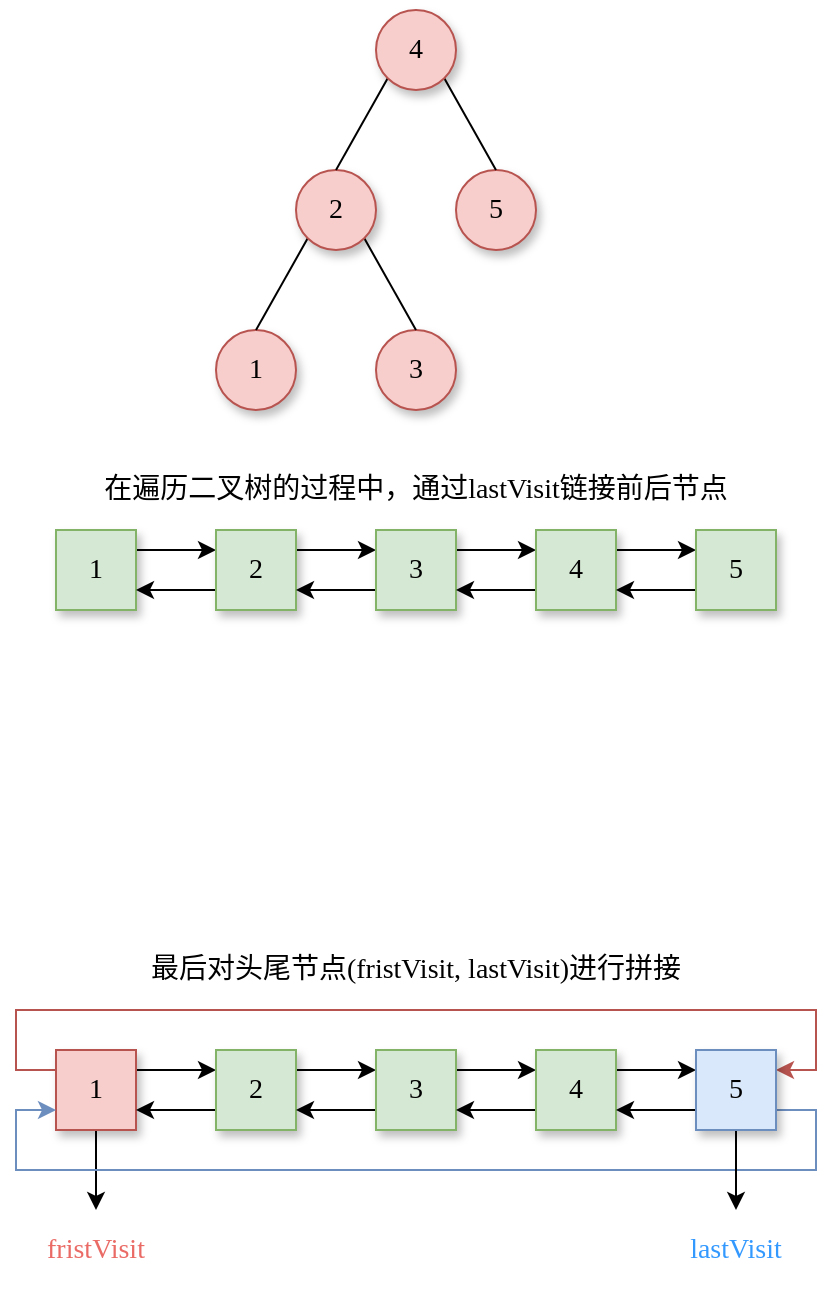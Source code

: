 <mxfile version="16.1.0" type="github">
  <diagram id="ih9pleKSEQteRKPzQB1U" name="第 1 页">
    <mxGraphModel dx="1042" dy="547" grid="1" gridSize="10" guides="1" tooltips="1" connect="1" arrows="1" fold="1" page="1" pageScale="1" pageWidth="827" pageHeight="1169" background="#ffffff" math="0" shadow="0">
      <root>
        <mxCell id="0" />
        <mxCell id="1" parent="0" />
        <mxCell id="TT5LCEEZez6pTTRrhasZ-1" value="&lt;font style=&quot;font-size: 14px&quot; face=&quot;Comic Sans MS&quot;&gt;1&lt;/font&gt;" style="ellipse;whiteSpace=wrap;html=1;aspect=fixed;fillColor=#f8cecc;strokeColor=#b85450;shadow=1;" vertex="1" parent="1">
          <mxGeometry x="240" y="280" width="40" height="40" as="geometry" />
        </mxCell>
        <mxCell id="TT5LCEEZez6pTTRrhasZ-2" value="&lt;font style=&quot;font-size: 14px&quot; face=&quot;Comic Sans MS&quot;&gt;3&lt;/font&gt;" style="ellipse;whiteSpace=wrap;html=1;aspect=fixed;fillColor=#f8cecc;strokeColor=#b85450;shadow=1;" vertex="1" parent="1">
          <mxGeometry x="320" y="280" width="40" height="40" as="geometry" />
        </mxCell>
        <mxCell id="TT5LCEEZez6pTTRrhasZ-8" style="edgeStyle=none;rounded=0;orthogonalLoop=1;jettySize=auto;html=1;exitX=0;exitY=1;exitDx=0;exitDy=0;entryX=0.5;entryY=0;entryDx=0;entryDy=0;endArrow=none;endFill=0;" edge="1" parent="1" source="TT5LCEEZez6pTTRrhasZ-3" target="TT5LCEEZez6pTTRrhasZ-1">
          <mxGeometry relative="1" as="geometry" />
        </mxCell>
        <mxCell id="TT5LCEEZez6pTTRrhasZ-9" style="edgeStyle=none;rounded=0;orthogonalLoop=1;jettySize=auto;html=1;exitX=1;exitY=1;exitDx=0;exitDy=0;entryX=0.5;entryY=0;entryDx=0;entryDy=0;endArrow=none;endFill=0;" edge="1" parent="1" source="TT5LCEEZez6pTTRrhasZ-3" target="TT5LCEEZez6pTTRrhasZ-2">
          <mxGeometry relative="1" as="geometry" />
        </mxCell>
        <mxCell id="TT5LCEEZez6pTTRrhasZ-3" value="&lt;font face=&quot;Comic Sans MS&quot; style=&quot;font-size: 14px&quot;&gt;2&lt;/font&gt;" style="ellipse;whiteSpace=wrap;html=1;aspect=fixed;fillColor=#f8cecc;strokeColor=#b85450;shadow=1;" vertex="1" parent="1">
          <mxGeometry x="280" y="200" width="40" height="40" as="geometry" />
        </mxCell>
        <mxCell id="TT5LCEEZez6pTTRrhasZ-4" value="&lt;font style=&quot;font-size: 14px&quot; face=&quot;Comic Sans MS&quot;&gt;5&lt;/font&gt;" style="ellipse;whiteSpace=wrap;html=1;aspect=fixed;fillColor=#f8cecc;strokeColor=#b85450;shadow=1;" vertex="1" parent="1">
          <mxGeometry x="360" y="200" width="40" height="40" as="geometry" />
        </mxCell>
        <mxCell id="TT5LCEEZez6pTTRrhasZ-6" style="rounded=0;orthogonalLoop=1;jettySize=auto;html=1;exitX=0;exitY=1;exitDx=0;exitDy=0;entryX=0.5;entryY=0;entryDx=0;entryDy=0;endArrow=none;endFill=0;" edge="1" parent="1" source="TT5LCEEZez6pTTRrhasZ-5" target="TT5LCEEZez6pTTRrhasZ-3">
          <mxGeometry relative="1" as="geometry" />
        </mxCell>
        <mxCell id="TT5LCEEZez6pTTRrhasZ-7" style="edgeStyle=none;rounded=0;orthogonalLoop=1;jettySize=auto;html=1;exitX=1;exitY=1;exitDx=0;exitDy=0;entryX=0.5;entryY=0;entryDx=0;entryDy=0;endArrow=none;endFill=0;" edge="1" parent="1" source="TT5LCEEZez6pTTRrhasZ-5" target="TT5LCEEZez6pTTRrhasZ-4">
          <mxGeometry relative="1" as="geometry" />
        </mxCell>
        <mxCell id="TT5LCEEZez6pTTRrhasZ-5" value="&lt;font style=&quot;font-size: 14px&quot; face=&quot;Comic Sans MS&quot;&gt;4&lt;/font&gt;" style="ellipse;whiteSpace=wrap;html=1;aspect=fixed;fillColor=#f8cecc;strokeColor=#b85450;shadow=1;" vertex="1" parent="1">
          <mxGeometry x="320" y="120" width="40" height="40" as="geometry" />
        </mxCell>
        <mxCell id="TT5LCEEZez6pTTRrhasZ-15" style="edgeStyle=none;rounded=0;orthogonalLoop=1;jettySize=auto;html=1;exitX=1;exitY=0.25;exitDx=0;exitDy=0;entryX=0;entryY=0.25;entryDx=0;entryDy=0;fontFamily=Comic Sans MS;fontSize=14;endArrow=classic;endFill=1;startArrow=none;startFill=0;" edge="1" parent="1" source="TT5LCEEZez6pTTRrhasZ-10" target="TT5LCEEZez6pTTRrhasZ-11">
          <mxGeometry relative="1" as="geometry" />
        </mxCell>
        <mxCell id="TT5LCEEZez6pTTRrhasZ-10" value="1" style="rounded=0;whiteSpace=wrap;html=1;shadow=1;fontFamily=Comic Sans MS;fontSize=14;fillColor=#d5e8d4;strokeColor=#82b366;" vertex="1" parent="1">
          <mxGeometry x="160" y="380" width="40" height="40" as="geometry" />
        </mxCell>
        <mxCell id="TT5LCEEZez6pTTRrhasZ-16" style="edgeStyle=none;rounded=0;orthogonalLoop=1;jettySize=auto;html=1;exitX=0;exitY=0.75;exitDx=0;exitDy=0;entryX=1;entryY=0.75;entryDx=0;entryDy=0;fontFamily=Comic Sans MS;fontSize=14;startArrow=none;startFill=0;endArrow=classic;endFill=1;" edge="1" parent="1" source="TT5LCEEZez6pTTRrhasZ-11" target="TT5LCEEZez6pTTRrhasZ-10">
          <mxGeometry relative="1" as="geometry" />
        </mxCell>
        <mxCell id="TT5LCEEZez6pTTRrhasZ-17" style="edgeStyle=none;rounded=0;orthogonalLoop=1;jettySize=auto;html=1;exitX=1;exitY=0.25;exitDx=0;exitDy=0;entryX=0;entryY=0.25;entryDx=0;entryDy=0;fontFamily=Comic Sans MS;fontSize=14;startArrow=none;startFill=0;endArrow=classic;endFill=1;" edge="1" parent="1" source="TT5LCEEZez6pTTRrhasZ-11" target="TT5LCEEZez6pTTRrhasZ-12">
          <mxGeometry relative="1" as="geometry" />
        </mxCell>
        <mxCell id="TT5LCEEZez6pTTRrhasZ-11" value="2" style="rounded=0;whiteSpace=wrap;html=1;shadow=1;fontFamily=Comic Sans MS;fontSize=14;fillColor=#d5e8d4;strokeColor=#82b366;" vertex="1" parent="1">
          <mxGeometry x="240" y="380" width="40" height="40" as="geometry" />
        </mxCell>
        <mxCell id="TT5LCEEZez6pTTRrhasZ-18" style="edgeStyle=none;rounded=0;orthogonalLoop=1;jettySize=auto;html=1;exitX=0;exitY=0.75;exitDx=0;exitDy=0;entryX=1;entryY=0.75;entryDx=0;entryDy=0;fontFamily=Comic Sans MS;fontSize=14;startArrow=none;startFill=0;endArrow=classic;endFill=1;" edge="1" parent="1" source="TT5LCEEZez6pTTRrhasZ-12" target="TT5LCEEZez6pTTRrhasZ-11">
          <mxGeometry relative="1" as="geometry" />
        </mxCell>
        <mxCell id="TT5LCEEZez6pTTRrhasZ-19" style="edgeStyle=none;rounded=0;orthogonalLoop=1;jettySize=auto;html=1;exitX=1;exitY=0.25;exitDx=0;exitDy=0;entryX=0;entryY=0.25;entryDx=0;entryDy=0;fontFamily=Comic Sans MS;fontSize=14;startArrow=none;startFill=0;endArrow=classic;endFill=1;" edge="1" parent="1" source="TT5LCEEZez6pTTRrhasZ-12" target="TT5LCEEZez6pTTRrhasZ-13">
          <mxGeometry relative="1" as="geometry" />
        </mxCell>
        <mxCell id="TT5LCEEZez6pTTRrhasZ-12" value="3" style="rounded=0;whiteSpace=wrap;html=1;shadow=1;fontFamily=Comic Sans MS;fontSize=14;fillColor=#d5e8d4;strokeColor=#82b366;" vertex="1" parent="1">
          <mxGeometry x="320" y="380" width="40" height="40" as="geometry" />
        </mxCell>
        <mxCell id="TT5LCEEZez6pTTRrhasZ-20" style="edgeStyle=none;rounded=0;orthogonalLoop=1;jettySize=auto;html=1;exitX=0;exitY=0.75;exitDx=0;exitDy=0;entryX=1;entryY=0.75;entryDx=0;entryDy=0;fontFamily=Comic Sans MS;fontSize=14;startArrow=none;startFill=0;endArrow=classic;endFill=1;" edge="1" parent="1" source="TT5LCEEZez6pTTRrhasZ-13" target="TT5LCEEZez6pTTRrhasZ-12">
          <mxGeometry relative="1" as="geometry" />
        </mxCell>
        <mxCell id="TT5LCEEZez6pTTRrhasZ-21" style="edgeStyle=none;rounded=0;orthogonalLoop=1;jettySize=auto;html=1;exitX=1;exitY=0.25;exitDx=0;exitDy=0;entryX=0;entryY=0.25;entryDx=0;entryDy=0;fontFamily=Comic Sans MS;fontSize=14;startArrow=none;startFill=0;endArrow=classic;endFill=1;" edge="1" parent="1" source="TT5LCEEZez6pTTRrhasZ-13" target="TT5LCEEZez6pTTRrhasZ-14">
          <mxGeometry relative="1" as="geometry" />
        </mxCell>
        <mxCell id="TT5LCEEZez6pTTRrhasZ-13" value="4" style="rounded=0;whiteSpace=wrap;html=1;shadow=1;fontFamily=Comic Sans MS;fontSize=14;fillColor=#d5e8d4;strokeColor=#82b366;" vertex="1" parent="1">
          <mxGeometry x="400" y="380" width="40" height="40" as="geometry" />
        </mxCell>
        <mxCell id="TT5LCEEZez6pTTRrhasZ-22" style="edgeStyle=none;rounded=0;orthogonalLoop=1;jettySize=auto;html=1;exitX=0;exitY=0.75;exitDx=0;exitDy=0;entryX=1;entryY=0.75;entryDx=0;entryDy=0;fontFamily=Comic Sans MS;fontSize=14;startArrow=none;startFill=0;endArrow=classic;endFill=1;" edge="1" parent="1" source="TT5LCEEZez6pTTRrhasZ-14" target="TT5LCEEZez6pTTRrhasZ-13">
          <mxGeometry relative="1" as="geometry" />
        </mxCell>
        <mxCell id="TT5LCEEZez6pTTRrhasZ-14" value="5" style="rounded=0;whiteSpace=wrap;html=1;shadow=1;fontFamily=Comic Sans MS;fontSize=14;fillColor=#d5e8d4;strokeColor=#82b366;" vertex="1" parent="1">
          <mxGeometry x="480" y="380" width="40" height="40" as="geometry" />
        </mxCell>
        <mxCell id="TT5LCEEZez6pTTRrhasZ-23" style="edgeStyle=none;rounded=0;orthogonalLoop=1;jettySize=auto;html=1;exitX=1;exitY=0.25;exitDx=0;exitDy=0;entryX=0;entryY=0.25;entryDx=0;entryDy=0;fontFamily=Comic Sans MS;fontSize=14;endArrow=classic;endFill=1;startArrow=none;startFill=0;" edge="1" parent="1" source="TT5LCEEZez6pTTRrhasZ-24" target="TT5LCEEZez6pTTRrhasZ-27">
          <mxGeometry relative="1" as="geometry" />
        </mxCell>
        <mxCell id="TT5LCEEZez6pTTRrhasZ-38" style="edgeStyle=orthogonalEdgeStyle;rounded=0;orthogonalLoop=1;jettySize=auto;html=1;exitX=0;exitY=0.25;exitDx=0;exitDy=0;fontFamily=Comic Sans MS;fontSize=14;startArrow=none;startFill=0;endArrow=classic;endFill=1;entryX=1;entryY=0.25;entryDx=0;entryDy=0;fillColor=#f8cecc;strokeColor=#b85450;" edge="1" parent="1" source="TT5LCEEZez6pTTRrhasZ-24" target="TT5LCEEZez6pTTRrhasZ-35">
          <mxGeometry relative="1" as="geometry">
            <mxPoint x="620" y="620" as="targetPoint" />
            <Array as="points">
              <mxPoint x="140" y="650" />
              <mxPoint x="140" y="620" />
              <mxPoint x="540" y="620" />
              <mxPoint x="540" y="650" />
            </Array>
          </mxGeometry>
        </mxCell>
        <mxCell id="TT5LCEEZez6pTTRrhasZ-45" style="edgeStyle=orthogonalEdgeStyle;rounded=0;orthogonalLoop=1;jettySize=auto;html=1;exitX=0.5;exitY=1;exitDx=0;exitDy=0;entryX=0.5;entryY=0;entryDx=0;entryDy=0;fontFamily=Comic Sans MS;fontSize=14;fontColor=#3399FF;startArrow=none;startFill=0;endArrow=classic;endFill=1;" edge="1" parent="1" source="TT5LCEEZez6pTTRrhasZ-24" target="TT5LCEEZez6pTTRrhasZ-41">
          <mxGeometry relative="1" as="geometry" />
        </mxCell>
        <mxCell id="TT5LCEEZez6pTTRrhasZ-24" value="1" style="rounded=0;whiteSpace=wrap;html=1;shadow=1;fontFamily=Comic Sans MS;fontSize=14;fillColor=#f8cecc;strokeColor=#b85450;" vertex="1" parent="1">
          <mxGeometry x="160" y="640" width="40" height="40" as="geometry" />
        </mxCell>
        <mxCell id="TT5LCEEZez6pTTRrhasZ-25" style="edgeStyle=none;rounded=0;orthogonalLoop=1;jettySize=auto;html=1;exitX=0;exitY=0.75;exitDx=0;exitDy=0;entryX=1;entryY=0.75;entryDx=0;entryDy=0;fontFamily=Comic Sans MS;fontSize=14;startArrow=none;startFill=0;endArrow=classic;endFill=1;" edge="1" parent="1" source="TT5LCEEZez6pTTRrhasZ-27" target="TT5LCEEZez6pTTRrhasZ-24">
          <mxGeometry relative="1" as="geometry" />
        </mxCell>
        <mxCell id="TT5LCEEZez6pTTRrhasZ-26" style="edgeStyle=none;rounded=0;orthogonalLoop=1;jettySize=auto;html=1;exitX=1;exitY=0.25;exitDx=0;exitDy=0;entryX=0;entryY=0.25;entryDx=0;entryDy=0;fontFamily=Comic Sans MS;fontSize=14;startArrow=none;startFill=0;endArrow=classic;endFill=1;" edge="1" parent="1" source="TT5LCEEZez6pTTRrhasZ-27" target="TT5LCEEZez6pTTRrhasZ-30">
          <mxGeometry relative="1" as="geometry" />
        </mxCell>
        <mxCell id="TT5LCEEZez6pTTRrhasZ-27" value="2" style="rounded=0;whiteSpace=wrap;html=1;shadow=1;fontFamily=Comic Sans MS;fontSize=14;fillColor=#d5e8d4;strokeColor=#82b366;" vertex="1" parent="1">
          <mxGeometry x="240" y="640" width="40" height="40" as="geometry" />
        </mxCell>
        <mxCell id="TT5LCEEZez6pTTRrhasZ-28" style="edgeStyle=none;rounded=0;orthogonalLoop=1;jettySize=auto;html=1;exitX=0;exitY=0.75;exitDx=0;exitDy=0;entryX=1;entryY=0.75;entryDx=0;entryDy=0;fontFamily=Comic Sans MS;fontSize=14;startArrow=none;startFill=0;endArrow=classic;endFill=1;" edge="1" parent="1" source="TT5LCEEZez6pTTRrhasZ-30" target="TT5LCEEZez6pTTRrhasZ-27">
          <mxGeometry relative="1" as="geometry" />
        </mxCell>
        <mxCell id="TT5LCEEZez6pTTRrhasZ-29" style="edgeStyle=none;rounded=0;orthogonalLoop=1;jettySize=auto;html=1;exitX=1;exitY=0.25;exitDx=0;exitDy=0;entryX=0;entryY=0.25;entryDx=0;entryDy=0;fontFamily=Comic Sans MS;fontSize=14;startArrow=none;startFill=0;endArrow=classic;endFill=1;" edge="1" parent="1" source="TT5LCEEZez6pTTRrhasZ-30" target="TT5LCEEZez6pTTRrhasZ-33">
          <mxGeometry relative="1" as="geometry" />
        </mxCell>
        <mxCell id="TT5LCEEZez6pTTRrhasZ-30" value="3" style="rounded=0;whiteSpace=wrap;html=1;shadow=1;fontFamily=Comic Sans MS;fontSize=14;fillColor=#d5e8d4;strokeColor=#82b366;" vertex="1" parent="1">
          <mxGeometry x="320" y="640" width="40" height="40" as="geometry" />
        </mxCell>
        <mxCell id="TT5LCEEZez6pTTRrhasZ-31" style="edgeStyle=none;rounded=0;orthogonalLoop=1;jettySize=auto;html=1;exitX=0;exitY=0.75;exitDx=0;exitDy=0;entryX=1;entryY=0.75;entryDx=0;entryDy=0;fontFamily=Comic Sans MS;fontSize=14;startArrow=none;startFill=0;endArrow=classic;endFill=1;" edge="1" parent="1" source="TT5LCEEZez6pTTRrhasZ-33" target="TT5LCEEZez6pTTRrhasZ-30">
          <mxGeometry relative="1" as="geometry" />
        </mxCell>
        <mxCell id="TT5LCEEZez6pTTRrhasZ-32" style="edgeStyle=none;rounded=0;orthogonalLoop=1;jettySize=auto;html=1;exitX=1;exitY=0.25;exitDx=0;exitDy=0;entryX=0;entryY=0.25;entryDx=0;entryDy=0;fontFamily=Comic Sans MS;fontSize=14;startArrow=none;startFill=0;endArrow=classic;endFill=1;" edge="1" parent="1" source="TT5LCEEZez6pTTRrhasZ-33" target="TT5LCEEZez6pTTRrhasZ-35">
          <mxGeometry relative="1" as="geometry" />
        </mxCell>
        <mxCell id="TT5LCEEZez6pTTRrhasZ-33" value="4" style="rounded=0;whiteSpace=wrap;html=1;shadow=1;fontFamily=Comic Sans MS;fontSize=14;fillColor=#d5e8d4;strokeColor=#82b366;" vertex="1" parent="1">
          <mxGeometry x="400" y="640" width="40" height="40" as="geometry" />
        </mxCell>
        <mxCell id="TT5LCEEZez6pTTRrhasZ-34" style="edgeStyle=none;rounded=0;orthogonalLoop=1;jettySize=auto;html=1;exitX=0;exitY=0.75;exitDx=0;exitDy=0;entryX=1;entryY=0.75;entryDx=0;entryDy=0;fontFamily=Comic Sans MS;fontSize=14;startArrow=none;startFill=0;endArrow=classic;endFill=1;" edge="1" parent="1" source="TT5LCEEZez6pTTRrhasZ-35" target="TT5LCEEZez6pTTRrhasZ-33">
          <mxGeometry relative="1" as="geometry" />
        </mxCell>
        <mxCell id="TT5LCEEZez6pTTRrhasZ-37" style="edgeStyle=orthogonalEdgeStyle;rounded=0;orthogonalLoop=1;jettySize=auto;html=1;fontFamily=Comic Sans MS;fontSize=14;startArrow=none;startFill=0;endArrow=classic;endFill=1;entryX=0;entryY=0.75;entryDx=0;entryDy=0;exitX=1;exitY=0.75;exitDx=0;exitDy=0;fillColor=#dae8fc;strokeColor=#6c8ebf;" edge="1" parent="1" source="TT5LCEEZez6pTTRrhasZ-35" target="TT5LCEEZez6pTTRrhasZ-24">
          <mxGeometry relative="1" as="geometry">
            <mxPoint x="560" y="660" as="targetPoint" />
            <mxPoint x="590" y="700" as="sourcePoint" />
            <Array as="points">
              <mxPoint x="540" y="670" />
              <mxPoint x="540" y="700" />
              <mxPoint x="140" y="700" />
              <mxPoint x="140" y="670" />
            </Array>
          </mxGeometry>
        </mxCell>
        <mxCell id="TT5LCEEZez6pTTRrhasZ-46" style="edgeStyle=orthogonalEdgeStyle;rounded=0;orthogonalLoop=1;jettySize=auto;html=1;exitX=0.5;exitY=1;exitDx=0;exitDy=0;entryX=0.5;entryY=0;entryDx=0;entryDy=0;fontFamily=Comic Sans MS;fontSize=14;fontColor=#3399FF;startArrow=none;startFill=0;endArrow=classic;endFill=1;" edge="1" parent="1" source="TT5LCEEZez6pTTRrhasZ-35" target="TT5LCEEZez6pTTRrhasZ-42">
          <mxGeometry relative="1" as="geometry" />
        </mxCell>
        <mxCell id="TT5LCEEZez6pTTRrhasZ-35" value="5" style="rounded=0;whiteSpace=wrap;html=1;shadow=1;fontFamily=Comic Sans MS;fontSize=14;fillColor=#dae8fc;strokeColor=#6c8ebf;" vertex="1" parent="1">
          <mxGeometry x="480" y="640" width="40" height="40" as="geometry" />
        </mxCell>
        <mxCell id="TT5LCEEZez6pTTRrhasZ-39" value="最后对头尾节点(fristVisit, lastVisit)进行拼接" style="text;html=1;strokeColor=none;fillColor=none;align=center;verticalAlign=middle;whiteSpace=wrap;rounded=0;shadow=1;fontFamily=Comic Sans MS;fontSize=14;" vertex="1" parent="1">
          <mxGeometry x="160" y="580" width="360" height="40" as="geometry" />
        </mxCell>
        <mxCell id="TT5LCEEZez6pTTRrhasZ-40" value="在遍历二叉树的过程中，通过lastVisit链接前后节点" style="text;html=1;strokeColor=none;fillColor=none;align=center;verticalAlign=middle;whiteSpace=wrap;rounded=0;shadow=1;fontFamily=Comic Sans MS;fontSize=14;" vertex="1" parent="1">
          <mxGeometry x="160" y="340" width="360" height="40" as="geometry" />
        </mxCell>
        <mxCell id="TT5LCEEZez6pTTRrhasZ-41" value="&lt;font color=&quot;#ea6b66&quot;&gt;fristVisit&lt;/font&gt;" style="text;html=1;strokeColor=none;fillColor=none;align=center;verticalAlign=middle;whiteSpace=wrap;rounded=0;shadow=1;fontFamily=Comic Sans MS;fontSize=14;" vertex="1" parent="1">
          <mxGeometry x="140" y="720" width="80" height="40" as="geometry" />
        </mxCell>
        <mxCell id="TT5LCEEZez6pTTRrhasZ-42" value="&lt;font color=&quot;#3399ff&quot;&gt;lastVisit&lt;/font&gt;" style="text;html=1;strokeColor=none;fillColor=none;align=center;verticalAlign=middle;whiteSpace=wrap;rounded=0;shadow=1;fontFamily=Comic Sans MS;fontSize=14;fontColor=#EA6B66;" vertex="1" parent="1">
          <mxGeometry x="460" y="720" width="80" height="40" as="geometry" />
        </mxCell>
      </root>
    </mxGraphModel>
  </diagram>
</mxfile>
